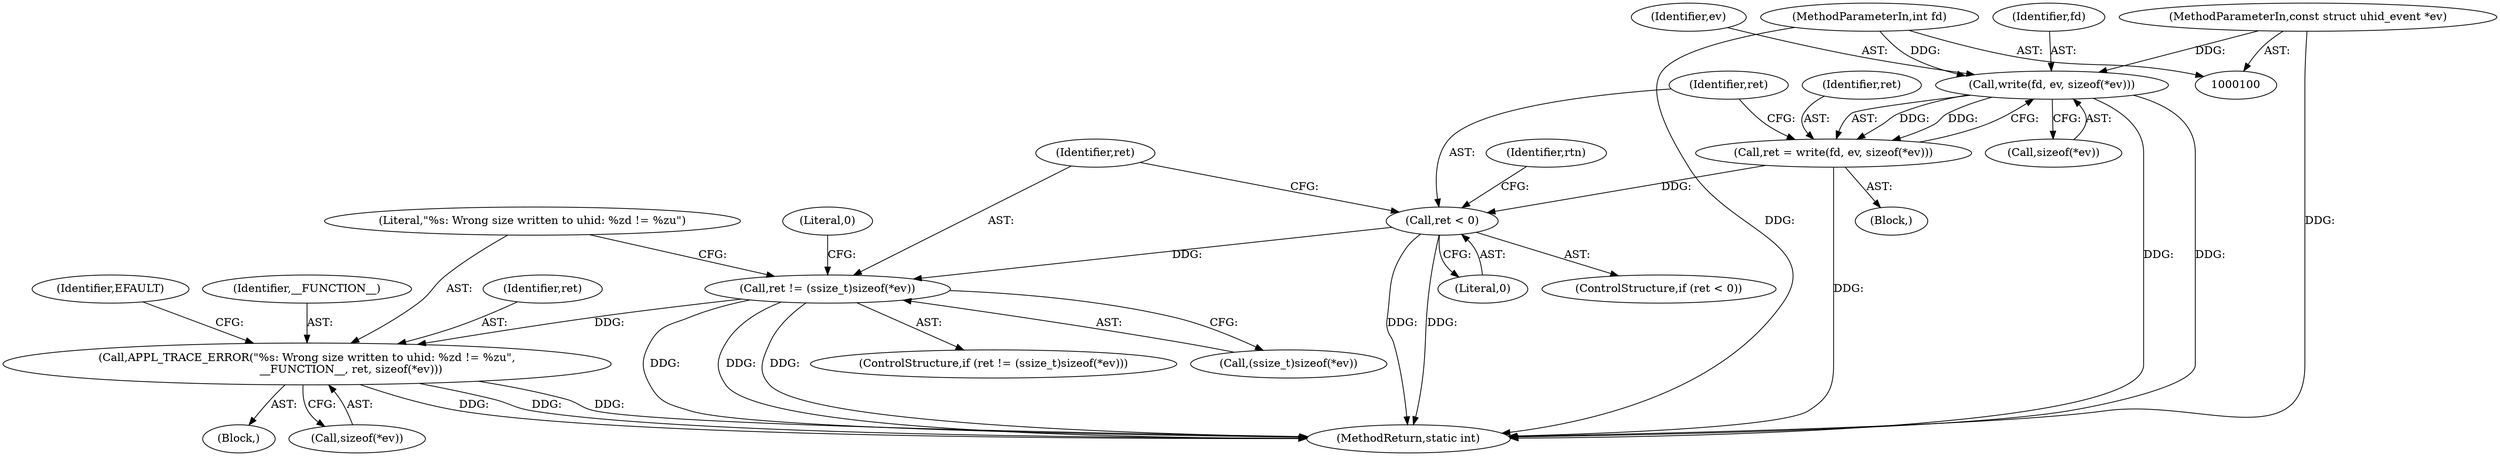 digraph "0_Android_472271b153c5dc53c28beac55480a8d8434b2d5c_10@API" {
"1000107" [label="(Call,write(fd, ev, sizeof(*ev)))"];
"1000101" [label="(MethodParameterIn,int fd)"];
"1000102" [label="(MethodParameterIn,const struct uhid_event *ev)"];
"1000105" [label="(Call,ret = write(fd, ev, sizeof(*ev)))"];
"1000114" [label="(Call,ret < 0)"];
"1000132" [label="(Call,ret != (ssize_t)sizeof(*ev))"];
"1000140" [label="(Call,APPL_TRACE_ERROR(\"%s: Wrong size written to uhid: %zd != %zu\",\n                         __FUNCTION__, ret, sizeof(*ev)))"];
"1000103" [label="(Block,)"];
"1000109" [label="(Identifier,ev)"];
"1000139" [label="(Block,)"];
"1000115" [label="(Identifier,ret)"];
"1000116" [label="(Literal,0)"];
"1000114" [label="(Call,ret < 0)"];
"1000110" [label="(Call,sizeof(*ev))"];
"1000113" [label="(ControlStructure,if (ret < 0))"];
"1000149" [label="(Identifier,EFAULT)"];
"1000141" [label="(Literal,\"%s: Wrong size written to uhid: %zd != %zu\")"];
"1000120" [label="(Identifier,rtn)"];
"1000131" [label="(ControlStructure,if (ret != (ssize_t)sizeof(*ev)))"];
"1000152" [label="(MethodReturn,static int)"];
"1000105" [label="(Call,ret = write(fd, ev, sizeof(*ev)))"];
"1000151" [label="(Literal,0)"];
"1000142" [label="(Identifier,__FUNCTION__)"];
"1000102" [label="(MethodParameterIn,const struct uhid_event *ev)"];
"1000143" [label="(Identifier,ret)"];
"1000107" [label="(Call,write(fd, ev, sizeof(*ev)))"];
"1000132" [label="(Call,ret != (ssize_t)sizeof(*ev))"];
"1000140" [label="(Call,APPL_TRACE_ERROR(\"%s: Wrong size written to uhid: %zd != %zu\",\n                         __FUNCTION__, ret, sizeof(*ev)))"];
"1000106" [label="(Identifier,ret)"];
"1000101" [label="(MethodParameterIn,int fd)"];
"1000108" [label="(Identifier,fd)"];
"1000133" [label="(Identifier,ret)"];
"1000134" [label="(Call,(ssize_t)sizeof(*ev))"];
"1000144" [label="(Call,sizeof(*ev))"];
"1000107" -> "1000105"  [label="AST: "];
"1000107" -> "1000110"  [label="CFG: "];
"1000108" -> "1000107"  [label="AST: "];
"1000109" -> "1000107"  [label="AST: "];
"1000110" -> "1000107"  [label="AST: "];
"1000105" -> "1000107"  [label="CFG: "];
"1000107" -> "1000152"  [label="DDG: "];
"1000107" -> "1000152"  [label="DDG: "];
"1000107" -> "1000105"  [label="DDG: "];
"1000107" -> "1000105"  [label="DDG: "];
"1000101" -> "1000107"  [label="DDG: "];
"1000102" -> "1000107"  [label="DDG: "];
"1000101" -> "1000100"  [label="AST: "];
"1000101" -> "1000152"  [label="DDG: "];
"1000102" -> "1000100"  [label="AST: "];
"1000102" -> "1000152"  [label="DDG: "];
"1000105" -> "1000103"  [label="AST: "];
"1000106" -> "1000105"  [label="AST: "];
"1000115" -> "1000105"  [label="CFG: "];
"1000105" -> "1000152"  [label="DDG: "];
"1000105" -> "1000114"  [label="DDG: "];
"1000114" -> "1000113"  [label="AST: "];
"1000114" -> "1000116"  [label="CFG: "];
"1000115" -> "1000114"  [label="AST: "];
"1000116" -> "1000114"  [label="AST: "];
"1000120" -> "1000114"  [label="CFG: "];
"1000133" -> "1000114"  [label="CFG: "];
"1000114" -> "1000152"  [label="DDG: "];
"1000114" -> "1000152"  [label="DDG: "];
"1000114" -> "1000132"  [label="DDG: "];
"1000132" -> "1000131"  [label="AST: "];
"1000132" -> "1000134"  [label="CFG: "];
"1000133" -> "1000132"  [label="AST: "];
"1000134" -> "1000132"  [label="AST: "];
"1000141" -> "1000132"  [label="CFG: "];
"1000151" -> "1000132"  [label="CFG: "];
"1000132" -> "1000152"  [label="DDG: "];
"1000132" -> "1000152"  [label="DDG: "];
"1000132" -> "1000152"  [label="DDG: "];
"1000132" -> "1000140"  [label="DDG: "];
"1000140" -> "1000139"  [label="AST: "];
"1000140" -> "1000144"  [label="CFG: "];
"1000141" -> "1000140"  [label="AST: "];
"1000142" -> "1000140"  [label="AST: "];
"1000143" -> "1000140"  [label="AST: "];
"1000144" -> "1000140"  [label="AST: "];
"1000149" -> "1000140"  [label="CFG: "];
"1000140" -> "1000152"  [label="DDG: "];
"1000140" -> "1000152"  [label="DDG: "];
"1000140" -> "1000152"  [label="DDG: "];
}
